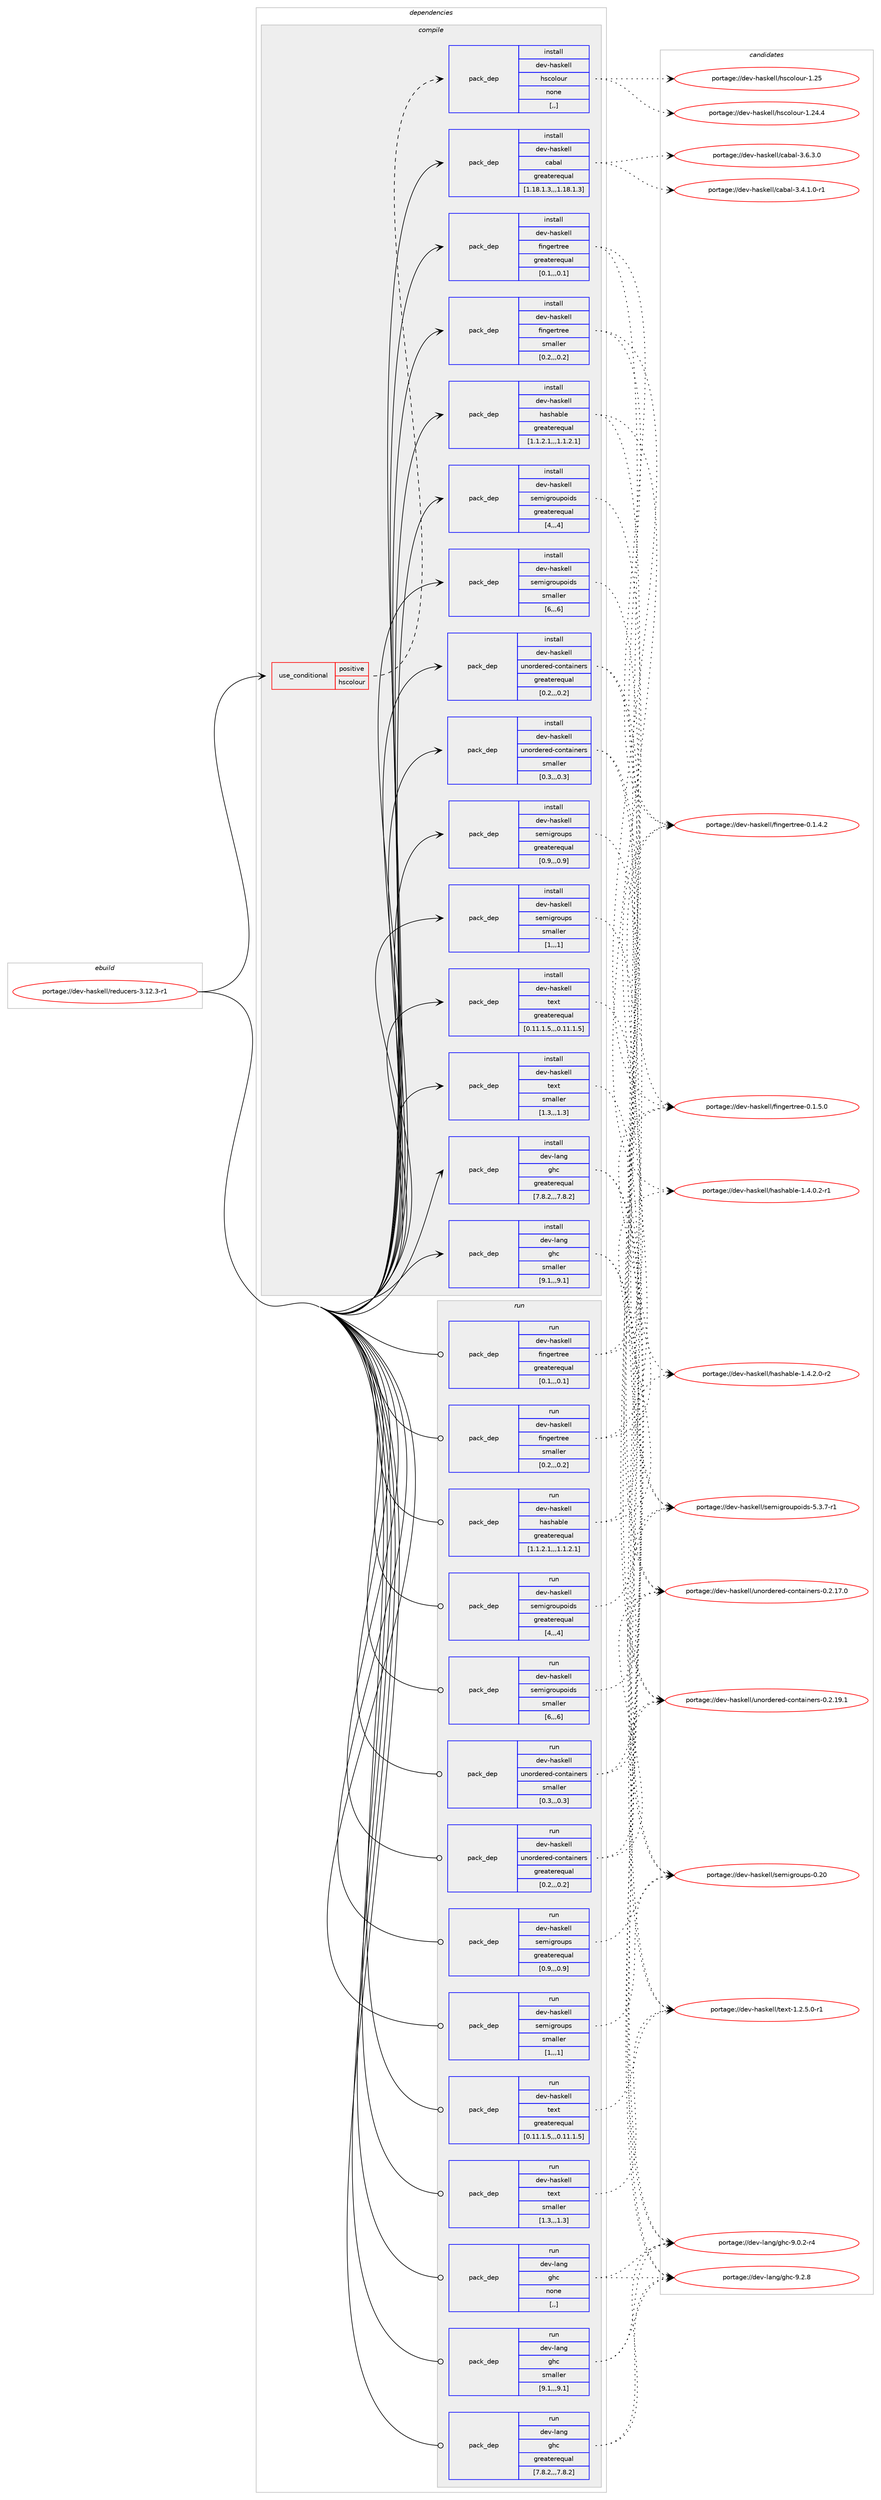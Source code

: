 digraph prolog {

# *************
# Graph options
# *************

newrank=true;
concentrate=true;
compound=true;
graph [rankdir=LR,fontname=Helvetica,fontsize=10,ranksep=1.5];#, ranksep=2.5, nodesep=0.2];
edge  [arrowhead=vee];
node  [fontname=Helvetica,fontsize=10];

# **********
# The ebuild
# **********

subgraph cluster_leftcol {
color=gray;
label=<<i>ebuild</i>>;
id [label="portage://dev-haskell/reducers-3.12.3-r1", color=red, width=4, href="../dev-haskell/reducers-3.12.3-r1.svg"];
}

# ****************
# The dependencies
# ****************

subgraph cluster_midcol {
color=gray;
label=<<i>dependencies</i>>;
subgraph cluster_compile {
fillcolor="#eeeeee";
style=filled;
label=<<i>compile</i>>;
subgraph cond21018 {
dependency86682 [label=<<TABLE BORDER="0" CELLBORDER="1" CELLSPACING="0" CELLPADDING="4"><TR><TD ROWSPAN="3" CELLPADDING="10">use_conditional</TD></TR><TR><TD>positive</TD></TR><TR><TD>hscolour</TD></TR></TABLE>>, shape=none, color=red];
subgraph pack64650 {
dependency86683 [label=<<TABLE BORDER="0" CELLBORDER="1" CELLSPACING="0" CELLPADDING="4" WIDTH="220"><TR><TD ROWSPAN="6" CELLPADDING="30">pack_dep</TD></TR><TR><TD WIDTH="110">install</TD></TR><TR><TD>dev-haskell</TD></TR><TR><TD>hscolour</TD></TR><TR><TD>none</TD></TR><TR><TD>[,,]</TD></TR></TABLE>>, shape=none, color=blue];
}
dependency86682:e -> dependency86683:w [weight=20,style="dashed",arrowhead="vee"];
}
id:e -> dependency86682:w [weight=20,style="solid",arrowhead="vee"];
subgraph pack64651 {
dependency86684 [label=<<TABLE BORDER="0" CELLBORDER="1" CELLSPACING="0" CELLPADDING="4" WIDTH="220"><TR><TD ROWSPAN="6" CELLPADDING="30">pack_dep</TD></TR><TR><TD WIDTH="110">install</TD></TR><TR><TD>dev-haskell</TD></TR><TR><TD>cabal</TD></TR><TR><TD>greaterequal</TD></TR><TR><TD>[1.18.1.3,,,1.18.1.3]</TD></TR></TABLE>>, shape=none, color=blue];
}
id:e -> dependency86684:w [weight=20,style="solid",arrowhead="vee"];
subgraph pack64652 {
dependency86685 [label=<<TABLE BORDER="0" CELLBORDER="1" CELLSPACING="0" CELLPADDING="4" WIDTH="220"><TR><TD ROWSPAN="6" CELLPADDING="30">pack_dep</TD></TR><TR><TD WIDTH="110">install</TD></TR><TR><TD>dev-haskell</TD></TR><TR><TD>fingertree</TD></TR><TR><TD>greaterequal</TD></TR><TR><TD>[0.1,,,0.1]</TD></TR></TABLE>>, shape=none, color=blue];
}
id:e -> dependency86685:w [weight=20,style="solid",arrowhead="vee"];
subgraph pack64653 {
dependency86686 [label=<<TABLE BORDER="0" CELLBORDER="1" CELLSPACING="0" CELLPADDING="4" WIDTH="220"><TR><TD ROWSPAN="6" CELLPADDING="30">pack_dep</TD></TR><TR><TD WIDTH="110">install</TD></TR><TR><TD>dev-haskell</TD></TR><TR><TD>fingertree</TD></TR><TR><TD>smaller</TD></TR><TR><TD>[0.2,,,0.2]</TD></TR></TABLE>>, shape=none, color=blue];
}
id:e -> dependency86686:w [weight=20,style="solid",arrowhead="vee"];
subgraph pack64654 {
dependency86687 [label=<<TABLE BORDER="0" CELLBORDER="1" CELLSPACING="0" CELLPADDING="4" WIDTH="220"><TR><TD ROWSPAN="6" CELLPADDING="30">pack_dep</TD></TR><TR><TD WIDTH="110">install</TD></TR><TR><TD>dev-haskell</TD></TR><TR><TD>hashable</TD></TR><TR><TD>greaterequal</TD></TR><TR><TD>[1.1.2.1,,,1.1.2.1]</TD></TR></TABLE>>, shape=none, color=blue];
}
id:e -> dependency86687:w [weight=20,style="solid",arrowhead="vee"];
subgraph pack64655 {
dependency86688 [label=<<TABLE BORDER="0" CELLBORDER="1" CELLSPACING="0" CELLPADDING="4" WIDTH="220"><TR><TD ROWSPAN="6" CELLPADDING="30">pack_dep</TD></TR><TR><TD WIDTH="110">install</TD></TR><TR><TD>dev-haskell</TD></TR><TR><TD>semigroupoids</TD></TR><TR><TD>greaterequal</TD></TR><TR><TD>[4,,,4]</TD></TR></TABLE>>, shape=none, color=blue];
}
id:e -> dependency86688:w [weight=20,style="solid",arrowhead="vee"];
subgraph pack64656 {
dependency86689 [label=<<TABLE BORDER="0" CELLBORDER="1" CELLSPACING="0" CELLPADDING="4" WIDTH="220"><TR><TD ROWSPAN="6" CELLPADDING="30">pack_dep</TD></TR><TR><TD WIDTH="110">install</TD></TR><TR><TD>dev-haskell</TD></TR><TR><TD>semigroupoids</TD></TR><TR><TD>smaller</TD></TR><TR><TD>[6,,,6]</TD></TR></TABLE>>, shape=none, color=blue];
}
id:e -> dependency86689:w [weight=20,style="solid",arrowhead="vee"];
subgraph pack64657 {
dependency86690 [label=<<TABLE BORDER="0" CELLBORDER="1" CELLSPACING="0" CELLPADDING="4" WIDTH="220"><TR><TD ROWSPAN="6" CELLPADDING="30">pack_dep</TD></TR><TR><TD WIDTH="110">install</TD></TR><TR><TD>dev-haskell</TD></TR><TR><TD>semigroups</TD></TR><TR><TD>greaterequal</TD></TR><TR><TD>[0.9,,,0.9]</TD></TR></TABLE>>, shape=none, color=blue];
}
id:e -> dependency86690:w [weight=20,style="solid",arrowhead="vee"];
subgraph pack64658 {
dependency86691 [label=<<TABLE BORDER="0" CELLBORDER="1" CELLSPACING="0" CELLPADDING="4" WIDTH="220"><TR><TD ROWSPAN="6" CELLPADDING="30">pack_dep</TD></TR><TR><TD WIDTH="110">install</TD></TR><TR><TD>dev-haskell</TD></TR><TR><TD>semigroups</TD></TR><TR><TD>smaller</TD></TR><TR><TD>[1,,,1]</TD></TR></TABLE>>, shape=none, color=blue];
}
id:e -> dependency86691:w [weight=20,style="solid",arrowhead="vee"];
subgraph pack64659 {
dependency86692 [label=<<TABLE BORDER="0" CELLBORDER="1" CELLSPACING="0" CELLPADDING="4" WIDTH="220"><TR><TD ROWSPAN="6" CELLPADDING="30">pack_dep</TD></TR><TR><TD WIDTH="110">install</TD></TR><TR><TD>dev-haskell</TD></TR><TR><TD>text</TD></TR><TR><TD>greaterequal</TD></TR><TR><TD>[0.11.1.5,,,0.11.1.5]</TD></TR></TABLE>>, shape=none, color=blue];
}
id:e -> dependency86692:w [weight=20,style="solid",arrowhead="vee"];
subgraph pack64660 {
dependency86693 [label=<<TABLE BORDER="0" CELLBORDER="1" CELLSPACING="0" CELLPADDING="4" WIDTH="220"><TR><TD ROWSPAN="6" CELLPADDING="30">pack_dep</TD></TR><TR><TD WIDTH="110">install</TD></TR><TR><TD>dev-haskell</TD></TR><TR><TD>text</TD></TR><TR><TD>smaller</TD></TR><TR><TD>[1.3,,,1.3]</TD></TR></TABLE>>, shape=none, color=blue];
}
id:e -> dependency86693:w [weight=20,style="solid",arrowhead="vee"];
subgraph pack64661 {
dependency86694 [label=<<TABLE BORDER="0" CELLBORDER="1" CELLSPACING="0" CELLPADDING="4" WIDTH="220"><TR><TD ROWSPAN="6" CELLPADDING="30">pack_dep</TD></TR><TR><TD WIDTH="110">install</TD></TR><TR><TD>dev-haskell</TD></TR><TR><TD>unordered-containers</TD></TR><TR><TD>greaterequal</TD></TR><TR><TD>[0.2,,,0.2]</TD></TR></TABLE>>, shape=none, color=blue];
}
id:e -> dependency86694:w [weight=20,style="solid",arrowhead="vee"];
subgraph pack64662 {
dependency86695 [label=<<TABLE BORDER="0" CELLBORDER="1" CELLSPACING="0" CELLPADDING="4" WIDTH="220"><TR><TD ROWSPAN="6" CELLPADDING="30">pack_dep</TD></TR><TR><TD WIDTH="110">install</TD></TR><TR><TD>dev-haskell</TD></TR><TR><TD>unordered-containers</TD></TR><TR><TD>smaller</TD></TR><TR><TD>[0.3,,,0.3]</TD></TR></TABLE>>, shape=none, color=blue];
}
id:e -> dependency86695:w [weight=20,style="solid",arrowhead="vee"];
subgraph pack64663 {
dependency86696 [label=<<TABLE BORDER="0" CELLBORDER="1" CELLSPACING="0" CELLPADDING="4" WIDTH="220"><TR><TD ROWSPAN="6" CELLPADDING="30">pack_dep</TD></TR><TR><TD WIDTH="110">install</TD></TR><TR><TD>dev-lang</TD></TR><TR><TD>ghc</TD></TR><TR><TD>greaterequal</TD></TR><TR><TD>[7.8.2,,,7.8.2]</TD></TR></TABLE>>, shape=none, color=blue];
}
id:e -> dependency86696:w [weight=20,style="solid",arrowhead="vee"];
subgraph pack64664 {
dependency86697 [label=<<TABLE BORDER="0" CELLBORDER="1" CELLSPACING="0" CELLPADDING="4" WIDTH="220"><TR><TD ROWSPAN="6" CELLPADDING="30">pack_dep</TD></TR><TR><TD WIDTH="110">install</TD></TR><TR><TD>dev-lang</TD></TR><TR><TD>ghc</TD></TR><TR><TD>smaller</TD></TR><TR><TD>[9.1,,,9.1]</TD></TR></TABLE>>, shape=none, color=blue];
}
id:e -> dependency86697:w [weight=20,style="solid",arrowhead="vee"];
}
subgraph cluster_compileandrun {
fillcolor="#eeeeee";
style=filled;
label=<<i>compile and run</i>>;
}
subgraph cluster_run {
fillcolor="#eeeeee";
style=filled;
label=<<i>run</i>>;
subgraph pack64665 {
dependency86698 [label=<<TABLE BORDER="0" CELLBORDER="1" CELLSPACING="0" CELLPADDING="4" WIDTH="220"><TR><TD ROWSPAN="6" CELLPADDING="30">pack_dep</TD></TR><TR><TD WIDTH="110">run</TD></TR><TR><TD>dev-haskell</TD></TR><TR><TD>fingertree</TD></TR><TR><TD>greaterequal</TD></TR><TR><TD>[0.1,,,0.1]</TD></TR></TABLE>>, shape=none, color=blue];
}
id:e -> dependency86698:w [weight=20,style="solid",arrowhead="odot"];
subgraph pack64666 {
dependency86699 [label=<<TABLE BORDER="0" CELLBORDER="1" CELLSPACING="0" CELLPADDING="4" WIDTH="220"><TR><TD ROWSPAN="6" CELLPADDING="30">pack_dep</TD></TR><TR><TD WIDTH="110">run</TD></TR><TR><TD>dev-haskell</TD></TR><TR><TD>fingertree</TD></TR><TR><TD>smaller</TD></TR><TR><TD>[0.2,,,0.2]</TD></TR></TABLE>>, shape=none, color=blue];
}
id:e -> dependency86699:w [weight=20,style="solid",arrowhead="odot"];
subgraph pack64667 {
dependency86700 [label=<<TABLE BORDER="0" CELLBORDER="1" CELLSPACING="0" CELLPADDING="4" WIDTH="220"><TR><TD ROWSPAN="6" CELLPADDING="30">pack_dep</TD></TR><TR><TD WIDTH="110">run</TD></TR><TR><TD>dev-haskell</TD></TR><TR><TD>hashable</TD></TR><TR><TD>greaterequal</TD></TR><TR><TD>[1.1.2.1,,,1.1.2.1]</TD></TR></TABLE>>, shape=none, color=blue];
}
id:e -> dependency86700:w [weight=20,style="solid",arrowhead="odot"];
subgraph pack64668 {
dependency86701 [label=<<TABLE BORDER="0" CELLBORDER="1" CELLSPACING="0" CELLPADDING="4" WIDTH="220"><TR><TD ROWSPAN="6" CELLPADDING="30">pack_dep</TD></TR><TR><TD WIDTH="110">run</TD></TR><TR><TD>dev-haskell</TD></TR><TR><TD>semigroupoids</TD></TR><TR><TD>greaterequal</TD></TR><TR><TD>[4,,,4]</TD></TR></TABLE>>, shape=none, color=blue];
}
id:e -> dependency86701:w [weight=20,style="solid",arrowhead="odot"];
subgraph pack64669 {
dependency86702 [label=<<TABLE BORDER="0" CELLBORDER="1" CELLSPACING="0" CELLPADDING="4" WIDTH="220"><TR><TD ROWSPAN="6" CELLPADDING="30">pack_dep</TD></TR><TR><TD WIDTH="110">run</TD></TR><TR><TD>dev-haskell</TD></TR><TR><TD>semigroupoids</TD></TR><TR><TD>smaller</TD></TR><TR><TD>[6,,,6]</TD></TR></TABLE>>, shape=none, color=blue];
}
id:e -> dependency86702:w [weight=20,style="solid",arrowhead="odot"];
subgraph pack64670 {
dependency86703 [label=<<TABLE BORDER="0" CELLBORDER="1" CELLSPACING="0" CELLPADDING="4" WIDTH="220"><TR><TD ROWSPAN="6" CELLPADDING="30">pack_dep</TD></TR><TR><TD WIDTH="110">run</TD></TR><TR><TD>dev-haskell</TD></TR><TR><TD>semigroups</TD></TR><TR><TD>greaterequal</TD></TR><TR><TD>[0.9,,,0.9]</TD></TR></TABLE>>, shape=none, color=blue];
}
id:e -> dependency86703:w [weight=20,style="solid",arrowhead="odot"];
subgraph pack64671 {
dependency86704 [label=<<TABLE BORDER="0" CELLBORDER="1" CELLSPACING="0" CELLPADDING="4" WIDTH="220"><TR><TD ROWSPAN="6" CELLPADDING="30">pack_dep</TD></TR><TR><TD WIDTH="110">run</TD></TR><TR><TD>dev-haskell</TD></TR><TR><TD>semigroups</TD></TR><TR><TD>smaller</TD></TR><TR><TD>[1,,,1]</TD></TR></TABLE>>, shape=none, color=blue];
}
id:e -> dependency86704:w [weight=20,style="solid",arrowhead="odot"];
subgraph pack64672 {
dependency86705 [label=<<TABLE BORDER="0" CELLBORDER="1" CELLSPACING="0" CELLPADDING="4" WIDTH="220"><TR><TD ROWSPAN="6" CELLPADDING="30">pack_dep</TD></TR><TR><TD WIDTH="110">run</TD></TR><TR><TD>dev-haskell</TD></TR><TR><TD>text</TD></TR><TR><TD>greaterequal</TD></TR><TR><TD>[0.11.1.5,,,0.11.1.5]</TD></TR></TABLE>>, shape=none, color=blue];
}
id:e -> dependency86705:w [weight=20,style="solid",arrowhead="odot"];
subgraph pack64673 {
dependency86706 [label=<<TABLE BORDER="0" CELLBORDER="1" CELLSPACING="0" CELLPADDING="4" WIDTH="220"><TR><TD ROWSPAN="6" CELLPADDING="30">pack_dep</TD></TR><TR><TD WIDTH="110">run</TD></TR><TR><TD>dev-haskell</TD></TR><TR><TD>text</TD></TR><TR><TD>smaller</TD></TR><TR><TD>[1.3,,,1.3]</TD></TR></TABLE>>, shape=none, color=blue];
}
id:e -> dependency86706:w [weight=20,style="solid",arrowhead="odot"];
subgraph pack64674 {
dependency86707 [label=<<TABLE BORDER="0" CELLBORDER="1" CELLSPACING="0" CELLPADDING="4" WIDTH="220"><TR><TD ROWSPAN="6" CELLPADDING="30">pack_dep</TD></TR><TR><TD WIDTH="110">run</TD></TR><TR><TD>dev-haskell</TD></TR><TR><TD>unordered-containers</TD></TR><TR><TD>greaterequal</TD></TR><TR><TD>[0.2,,,0.2]</TD></TR></TABLE>>, shape=none, color=blue];
}
id:e -> dependency86707:w [weight=20,style="solid",arrowhead="odot"];
subgraph pack64675 {
dependency86708 [label=<<TABLE BORDER="0" CELLBORDER="1" CELLSPACING="0" CELLPADDING="4" WIDTH="220"><TR><TD ROWSPAN="6" CELLPADDING="30">pack_dep</TD></TR><TR><TD WIDTH="110">run</TD></TR><TR><TD>dev-haskell</TD></TR><TR><TD>unordered-containers</TD></TR><TR><TD>smaller</TD></TR><TR><TD>[0.3,,,0.3]</TD></TR></TABLE>>, shape=none, color=blue];
}
id:e -> dependency86708:w [weight=20,style="solid",arrowhead="odot"];
subgraph pack64676 {
dependency86709 [label=<<TABLE BORDER="0" CELLBORDER="1" CELLSPACING="0" CELLPADDING="4" WIDTH="220"><TR><TD ROWSPAN="6" CELLPADDING="30">pack_dep</TD></TR><TR><TD WIDTH="110">run</TD></TR><TR><TD>dev-lang</TD></TR><TR><TD>ghc</TD></TR><TR><TD>greaterequal</TD></TR><TR><TD>[7.8.2,,,7.8.2]</TD></TR></TABLE>>, shape=none, color=blue];
}
id:e -> dependency86709:w [weight=20,style="solid",arrowhead="odot"];
subgraph pack64677 {
dependency86710 [label=<<TABLE BORDER="0" CELLBORDER="1" CELLSPACING="0" CELLPADDING="4" WIDTH="220"><TR><TD ROWSPAN="6" CELLPADDING="30">pack_dep</TD></TR><TR><TD WIDTH="110">run</TD></TR><TR><TD>dev-lang</TD></TR><TR><TD>ghc</TD></TR><TR><TD>none</TD></TR><TR><TD>[,,]</TD></TR></TABLE>>, shape=none, color=blue];
}
id:e -> dependency86710:w [weight=20,style="solid",arrowhead="odot"];
subgraph pack64678 {
dependency86711 [label=<<TABLE BORDER="0" CELLBORDER="1" CELLSPACING="0" CELLPADDING="4" WIDTH="220"><TR><TD ROWSPAN="6" CELLPADDING="30">pack_dep</TD></TR><TR><TD WIDTH="110">run</TD></TR><TR><TD>dev-lang</TD></TR><TR><TD>ghc</TD></TR><TR><TD>smaller</TD></TR><TR><TD>[9.1,,,9.1]</TD></TR></TABLE>>, shape=none, color=blue];
}
id:e -> dependency86711:w [weight=20,style="solid",arrowhead="odot"];
}
}

# **************
# The candidates
# **************

subgraph cluster_choices {
rank=same;
color=gray;
label=<<i>candidates</i>>;

subgraph choice64650 {
color=black;
nodesep=1;
choice100101118451049711510710110810847104115991111081111171144549465053 [label="portage://dev-haskell/hscolour-1.25", color=red, width=4,href="../dev-haskell/hscolour-1.25.svg"];
choice1001011184510497115107101108108471041159911110811111711445494650524652 [label="portage://dev-haskell/hscolour-1.24.4", color=red, width=4,href="../dev-haskell/hscolour-1.24.4.svg"];
dependency86683:e -> choice100101118451049711510710110810847104115991111081111171144549465053:w [style=dotted,weight="100"];
dependency86683:e -> choice1001011184510497115107101108108471041159911110811111711445494650524652:w [style=dotted,weight="100"];
}
subgraph choice64651 {
color=black;
nodesep=1;
choice100101118451049711510710110810847999798971084551465446514648 [label="portage://dev-haskell/cabal-3.6.3.0", color=red, width=4,href="../dev-haskell/cabal-3.6.3.0.svg"];
choice1001011184510497115107101108108479997989710845514652464946484511449 [label="portage://dev-haskell/cabal-3.4.1.0-r1", color=red, width=4,href="../dev-haskell/cabal-3.4.1.0-r1.svg"];
dependency86684:e -> choice100101118451049711510710110810847999798971084551465446514648:w [style=dotted,weight="100"];
dependency86684:e -> choice1001011184510497115107101108108479997989710845514652464946484511449:w [style=dotted,weight="100"];
}
subgraph choice64652 {
color=black;
nodesep=1;
choice1001011184510497115107101108108471021051101031011141161141011014548464946534648 [label="portage://dev-haskell/fingertree-0.1.5.0", color=red, width=4,href="../dev-haskell/fingertree-0.1.5.0.svg"];
choice1001011184510497115107101108108471021051101031011141161141011014548464946524650 [label="portage://dev-haskell/fingertree-0.1.4.2", color=red, width=4,href="../dev-haskell/fingertree-0.1.4.2.svg"];
dependency86685:e -> choice1001011184510497115107101108108471021051101031011141161141011014548464946534648:w [style=dotted,weight="100"];
dependency86685:e -> choice1001011184510497115107101108108471021051101031011141161141011014548464946524650:w [style=dotted,weight="100"];
}
subgraph choice64653 {
color=black;
nodesep=1;
choice1001011184510497115107101108108471021051101031011141161141011014548464946534648 [label="portage://dev-haskell/fingertree-0.1.5.0", color=red, width=4,href="../dev-haskell/fingertree-0.1.5.0.svg"];
choice1001011184510497115107101108108471021051101031011141161141011014548464946524650 [label="portage://dev-haskell/fingertree-0.1.4.2", color=red, width=4,href="../dev-haskell/fingertree-0.1.4.2.svg"];
dependency86686:e -> choice1001011184510497115107101108108471021051101031011141161141011014548464946534648:w [style=dotted,weight="100"];
dependency86686:e -> choice1001011184510497115107101108108471021051101031011141161141011014548464946524650:w [style=dotted,weight="100"];
}
subgraph choice64654 {
color=black;
nodesep=1;
choice10010111845104971151071011081084710497115104979810810145494652465046484511450 [label="portage://dev-haskell/hashable-1.4.2.0-r2", color=red, width=4,href="../dev-haskell/hashable-1.4.2.0-r2.svg"];
choice10010111845104971151071011081084710497115104979810810145494652464846504511449 [label="portage://dev-haskell/hashable-1.4.0.2-r1", color=red, width=4,href="../dev-haskell/hashable-1.4.0.2-r1.svg"];
dependency86687:e -> choice10010111845104971151071011081084710497115104979810810145494652465046484511450:w [style=dotted,weight="100"];
dependency86687:e -> choice10010111845104971151071011081084710497115104979810810145494652464846504511449:w [style=dotted,weight="100"];
}
subgraph choice64655 {
color=black;
nodesep=1;
choice1001011184510497115107101108108471151011091051031141111171121111051001154553465146554511449 [label="portage://dev-haskell/semigroupoids-5.3.7-r1", color=red, width=4,href="../dev-haskell/semigroupoids-5.3.7-r1.svg"];
dependency86688:e -> choice1001011184510497115107101108108471151011091051031141111171121111051001154553465146554511449:w [style=dotted,weight="100"];
}
subgraph choice64656 {
color=black;
nodesep=1;
choice1001011184510497115107101108108471151011091051031141111171121111051001154553465146554511449 [label="portage://dev-haskell/semigroupoids-5.3.7-r1", color=red, width=4,href="../dev-haskell/semigroupoids-5.3.7-r1.svg"];
dependency86689:e -> choice1001011184510497115107101108108471151011091051031141111171121111051001154553465146554511449:w [style=dotted,weight="100"];
}
subgraph choice64657 {
color=black;
nodesep=1;
choice1001011184510497115107101108108471151011091051031141111171121154548465048 [label="portage://dev-haskell/semigroups-0.20", color=red, width=4,href="../dev-haskell/semigroups-0.20.svg"];
dependency86690:e -> choice1001011184510497115107101108108471151011091051031141111171121154548465048:w [style=dotted,weight="100"];
}
subgraph choice64658 {
color=black;
nodesep=1;
choice1001011184510497115107101108108471151011091051031141111171121154548465048 [label="portage://dev-haskell/semigroups-0.20", color=red, width=4,href="../dev-haskell/semigroups-0.20.svg"];
dependency86691:e -> choice1001011184510497115107101108108471151011091051031141111171121154548465048:w [style=dotted,weight="100"];
}
subgraph choice64659 {
color=black;
nodesep=1;
choice10010111845104971151071011081084711610112011645494650465346484511449 [label="portage://dev-haskell/text-1.2.5.0-r1", color=red, width=4,href="../dev-haskell/text-1.2.5.0-r1.svg"];
dependency86692:e -> choice10010111845104971151071011081084711610112011645494650465346484511449:w [style=dotted,weight="100"];
}
subgraph choice64660 {
color=black;
nodesep=1;
choice10010111845104971151071011081084711610112011645494650465346484511449 [label="portage://dev-haskell/text-1.2.5.0-r1", color=red, width=4,href="../dev-haskell/text-1.2.5.0-r1.svg"];
dependency86693:e -> choice10010111845104971151071011081084711610112011645494650465346484511449:w [style=dotted,weight="100"];
}
subgraph choice64661 {
color=black;
nodesep=1;
choice100101118451049711510710110810847117110111114100101114101100459911111011697105110101114115454846504649574649 [label="portage://dev-haskell/unordered-containers-0.2.19.1", color=red, width=4,href="../dev-haskell/unordered-containers-0.2.19.1.svg"];
choice100101118451049711510710110810847117110111114100101114101100459911111011697105110101114115454846504649554648 [label="portage://dev-haskell/unordered-containers-0.2.17.0", color=red, width=4,href="../dev-haskell/unordered-containers-0.2.17.0.svg"];
dependency86694:e -> choice100101118451049711510710110810847117110111114100101114101100459911111011697105110101114115454846504649574649:w [style=dotted,weight="100"];
dependency86694:e -> choice100101118451049711510710110810847117110111114100101114101100459911111011697105110101114115454846504649554648:w [style=dotted,weight="100"];
}
subgraph choice64662 {
color=black;
nodesep=1;
choice100101118451049711510710110810847117110111114100101114101100459911111011697105110101114115454846504649574649 [label="portage://dev-haskell/unordered-containers-0.2.19.1", color=red, width=4,href="../dev-haskell/unordered-containers-0.2.19.1.svg"];
choice100101118451049711510710110810847117110111114100101114101100459911111011697105110101114115454846504649554648 [label="portage://dev-haskell/unordered-containers-0.2.17.0", color=red, width=4,href="../dev-haskell/unordered-containers-0.2.17.0.svg"];
dependency86695:e -> choice100101118451049711510710110810847117110111114100101114101100459911111011697105110101114115454846504649574649:w [style=dotted,weight="100"];
dependency86695:e -> choice100101118451049711510710110810847117110111114100101114101100459911111011697105110101114115454846504649554648:w [style=dotted,weight="100"];
}
subgraph choice64663 {
color=black;
nodesep=1;
choice10010111845108971101034710310499455746504656 [label="portage://dev-lang/ghc-9.2.8", color=red, width=4,href="../dev-lang/ghc-9.2.8.svg"];
choice100101118451089711010347103104994557464846504511452 [label="portage://dev-lang/ghc-9.0.2-r4", color=red, width=4,href="../dev-lang/ghc-9.0.2-r4.svg"];
dependency86696:e -> choice10010111845108971101034710310499455746504656:w [style=dotted,weight="100"];
dependency86696:e -> choice100101118451089711010347103104994557464846504511452:w [style=dotted,weight="100"];
}
subgraph choice64664 {
color=black;
nodesep=1;
choice10010111845108971101034710310499455746504656 [label="portage://dev-lang/ghc-9.2.8", color=red, width=4,href="../dev-lang/ghc-9.2.8.svg"];
choice100101118451089711010347103104994557464846504511452 [label="portage://dev-lang/ghc-9.0.2-r4", color=red, width=4,href="../dev-lang/ghc-9.0.2-r4.svg"];
dependency86697:e -> choice10010111845108971101034710310499455746504656:w [style=dotted,weight="100"];
dependency86697:e -> choice100101118451089711010347103104994557464846504511452:w [style=dotted,weight="100"];
}
subgraph choice64665 {
color=black;
nodesep=1;
choice1001011184510497115107101108108471021051101031011141161141011014548464946534648 [label="portage://dev-haskell/fingertree-0.1.5.0", color=red, width=4,href="../dev-haskell/fingertree-0.1.5.0.svg"];
choice1001011184510497115107101108108471021051101031011141161141011014548464946524650 [label="portage://dev-haskell/fingertree-0.1.4.2", color=red, width=4,href="../dev-haskell/fingertree-0.1.4.2.svg"];
dependency86698:e -> choice1001011184510497115107101108108471021051101031011141161141011014548464946534648:w [style=dotted,weight="100"];
dependency86698:e -> choice1001011184510497115107101108108471021051101031011141161141011014548464946524650:w [style=dotted,weight="100"];
}
subgraph choice64666 {
color=black;
nodesep=1;
choice1001011184510497115107101108108471021051101031011141161141011014548464946534648 [label="portage://dev-haskell/fingertree-0.1.5.0", color=red, width=4,href="../dev-haskell/fingertree-0.1.5.0.svg"];
choice1001011184510497115107101108108471021051101031011141161141011014548464946524650 [label="portage://dev-haskell/fingertree-0.1.4.2", color=red, width=4,href="../dev-haskell/fingertree-0.1.4.2.svg"];
dependency86699:e -> choice1001011184510497115107101108108471021051101031011141161141011014548464946534648:w [style=dotted,weight="100"];
dependency86699:e -> choice1001011184510497115107101108108471021051101031011141161141011014548464946524650:w [style=dotted,weight="100"];
}
subgraph choice64667 {
color=black;
nodesep=1;
choice10010111845104971151071011081084710497115104979810810145494652465046484511450 [label="portage://dev-haskell/hashable-1.4.2.0-r2", color=red, width=4,href="../dev-haskell/hashable-1.4.2.0-r2.svg"];
choice10010111845104971151071011081084710497115104979810810145494652464846504511449 [label="portage://dev-haskell/hashable-1.4.0.2-r1", color=red, width=4,href="../dev-haskell/hashable-1.4.0.2-r1.svg"];
dependency86700:e -> choice10010111845104971151071011081084710497115104979810810145494652465046484511450:w [style=dotted,weight="100"];
dependency86700:e -> choice10010111845104971151071011081084710497115104979810810145494652464846504511449:w [style=dotted,weight="100"];
}
subgraph choice64668 {
color=black;
nodesep=1;
choice1001011184510497115107101108108471151011091051031141111171121111051001154553465146554511449 [label="portage://dev-haskell/semigroupoids-5.3.7-r1", color=red, width=4,href="../dev-haskell/semigroupoids-5.3.7-r1.svg"];
dependency86701:e -> choice1001011184510497115107101108108471151011091051031141111171121111051001154553465146554511449:w [style=dotted,weight="100"];
}
subgraph choice64669 {
color=black;
nodesep=1;
choice1001011184510497115107101108108471151011091051031141111171121111051001154553465146554511449 [label="portage://dev-haskell/semigroupoids-5.3.7-r1", color=red, width=4,href="../dev-haskell/semigroupoids-5.3.7-r1.svg"];
dependency86702:e -> choice1001011184510497115107101108108471151011091051031141111171121111051001154553465146554511449:w [style=dotted,weight="100"];
}
subgraph choice64670 {
color=black;
nodesep=1;
choice1001011184510497115107101108108471151011091051031141111171121154548465048 [label="portage://dev-haskell/semigroups-0.20", color=red, width=4,href="../dev-haskell/semigroups-0.20.svg"];
dependency86703:e -> choice1001011184510497115107101108108471151011091051031141111171121154548465048:w [style=dotted,weight="100"];
}
subgraph choice64671 {
color=black;
nodesep=1;
choice1001011184510497115107101108108471151011091051031141111171121154548465048 [label="portage://dev-haskell/semigroups-0.20", color=red, width=4,href="../dev-haskell/semigroups-0.20.svg"];
dependency86704:e -> choice1001011184510497115107101108108471151011091051031141111171121154548465048:w [style=dotted,weight="100"];
}
subgraph choice64672 {
color=black;
nodesep=1;
choice10010111845104971151071011081084711610112011645494650465346484511449 [label="portage://dev-haskell/text-1.2.5.0-r1", color=red, width=4,href="../dev-haskell/text-1.2.5.0-r1.svg"];
dependency86705:e -> choice10010111845104971151071011081084711610112011645494650465346484511449:w [style=dotted,weight="100"];
}
subgraph choice64673 {
color=black;
nodesep=1;
choice10010111845104971151071011081084711610112011645494650465346484511449 [label="portage://dev-haskell/text-1.2.5.0-r1", color=red, width=4,href="../dev-haskell/text-1.2.5.0-r1.svg"];
dependency86706:e -> choice10010111845104971151071011081084711610112011645494650465346484511449:w [style=dotted,weight="100"];
}
subgraph choice64674 {
color=black;
nodesep=1;
choice100101118451049711510710110810847117110111114100101114101100459911111011697105110101114115454846504649574649 [label="portage://dev-haskell/unordered-containers-0.2.19.1", color=red, width=4,href="../dev-haskell/unordered-containers-0.2.19.1.svg"];
choice100101118451049711510710110810847117110111114100101114101100459911111011697105110101114115454846504649554648 [label="portage://dev-haskell/unordered-containers-0.2.17.0", color=red, width=4,href="../dev-haskell/unordered-containers-0.2.17.0.svg"];
dependency86707:e -> choice100101118451049711510710110810847117110111114100101114101100459911111011697105110101114115454846504649574649:w [style=dotted,weight="100"];
dependency86707:e -> choice100101118451049711510710110810847117110111114100101114101100459911111011697105110101114115454846504649554648:w [style=dotted,weight="100"];
}
subgraph choice64675 {
color=black;
nodesep=1;
choice100101118451049711510710110810847117110111114100101114101100459911111011697105110101114115454846504649574649 [label="portage://dev-haskell/unordered-containers-0.2.19.1", color=red, width=4,href="../dev-haskell/unordered-containers-0.2.19.1.svg"];
choice100101118451049711510710110810847117110111114100101114101100459911111011697105110101114115454846504649554648 [label="portage://dev-haskell/unordered-containers-0.2.17.0", color=red, width=4,href="../dev-haskell/unordered-containers-0.2.17.0.svg"];
dependency86708:e -> choice100101118451049711510710110810847117110111114100101114101100459911111011697105110101114115454846504649574649:w [style=dotted,weight="100"];
dependency86708:e -> choice100101118451049711510710110810847117110111114100101114101100459911111011697105110101114115454846504649554648:w [style=dotted,weight="100"];
}
subgraph choice64676 {
color=black;
nodesep=1;
choice10010111845108971101034710310499455746504656 [label="portage://dev-lang/ghc-9.2.8", color=red, width=4,href="../dev-lang/ghc-9.2.8.svg"];
choice100101118451089711010347103104994557464846504511452 [label="portage://dev-lang/ghc-9.0.2-r4", color=red, width=4,href="../dev-lang/ghc-9.0.2-r4.svg"];
dependency86709:e -> choice10010111845108971101034710310499455746504656:w [style=dotted,weight="100"];
dependency86709:e -> choice100101118451089711010347103104994557464846504511452:w [style=dotted,weight="100"];
}
subgraph choice64677 {
color=black;
nodesep=1;
choice10010111845108971101034710310499455746504656 [label="portage://dev-lang/ghc-9.2.8", color=red, width=4,href="../dev-lang/ghc-9.2.8.svg"];
choice100101118451089711010347103104994557464846504511452 [label="portage://dev-lang/ghc-9.0.2-r4", color=red, width=4,href="../dev-lang/ghc-9.0.2-r4.svg"];
dependency86710:e -> choice10010111845108971101034710310499455746504656:w [style=dotted,weight="100"];
dependency86710:e -> choice100101118451089711010347103104994557464846504511452:w [style=dotted,weight="100"];
}
subgraph choice64678 {
color=black;
nodesep=1;
choice10010111845108971101034710310499455746504656 [label="portage://dev-lang/ghc-9.2.8", color=red, width=4,href="../dev-lang/ghc-9.2.8.svg"];
choice100101118451089711010347103104994557464846504511452 [label="portage://dev-lang/ghc-9.0.2-r4", color=red, width=4,href="../dev-lang/ghc-9.0.2-r4.svg"];
dependency86711:e -> choice10010111845108971101034710310499455746504656:w [style=dotted,weight="100"];
dependency86711:e -> choice100101118451089711010347103104994557464846504511452:w [style=dotted,weight="100"];
}
}

}
